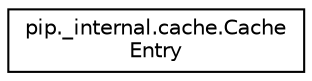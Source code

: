 digraph "Graphical Class Hierarchy"
{
 // LATEX_PDF_SIZE
  edge [fontname="Helvetica",fontsize="10",labelfontname="Helvetica",labelfontsize="10"];
  node [fontname="Helvetica",fontsize="10",shape=record];
  rankdir="LR";
  Node0 [label="pip._internal.cache.Cache\lEntry",height=0.2,width=0.4,color="black", fillcolor="white", style="filled",URL="$classpip_1_1__internal_1_1cache_1_1CacheEntry.html",tooltip=" "];
}
